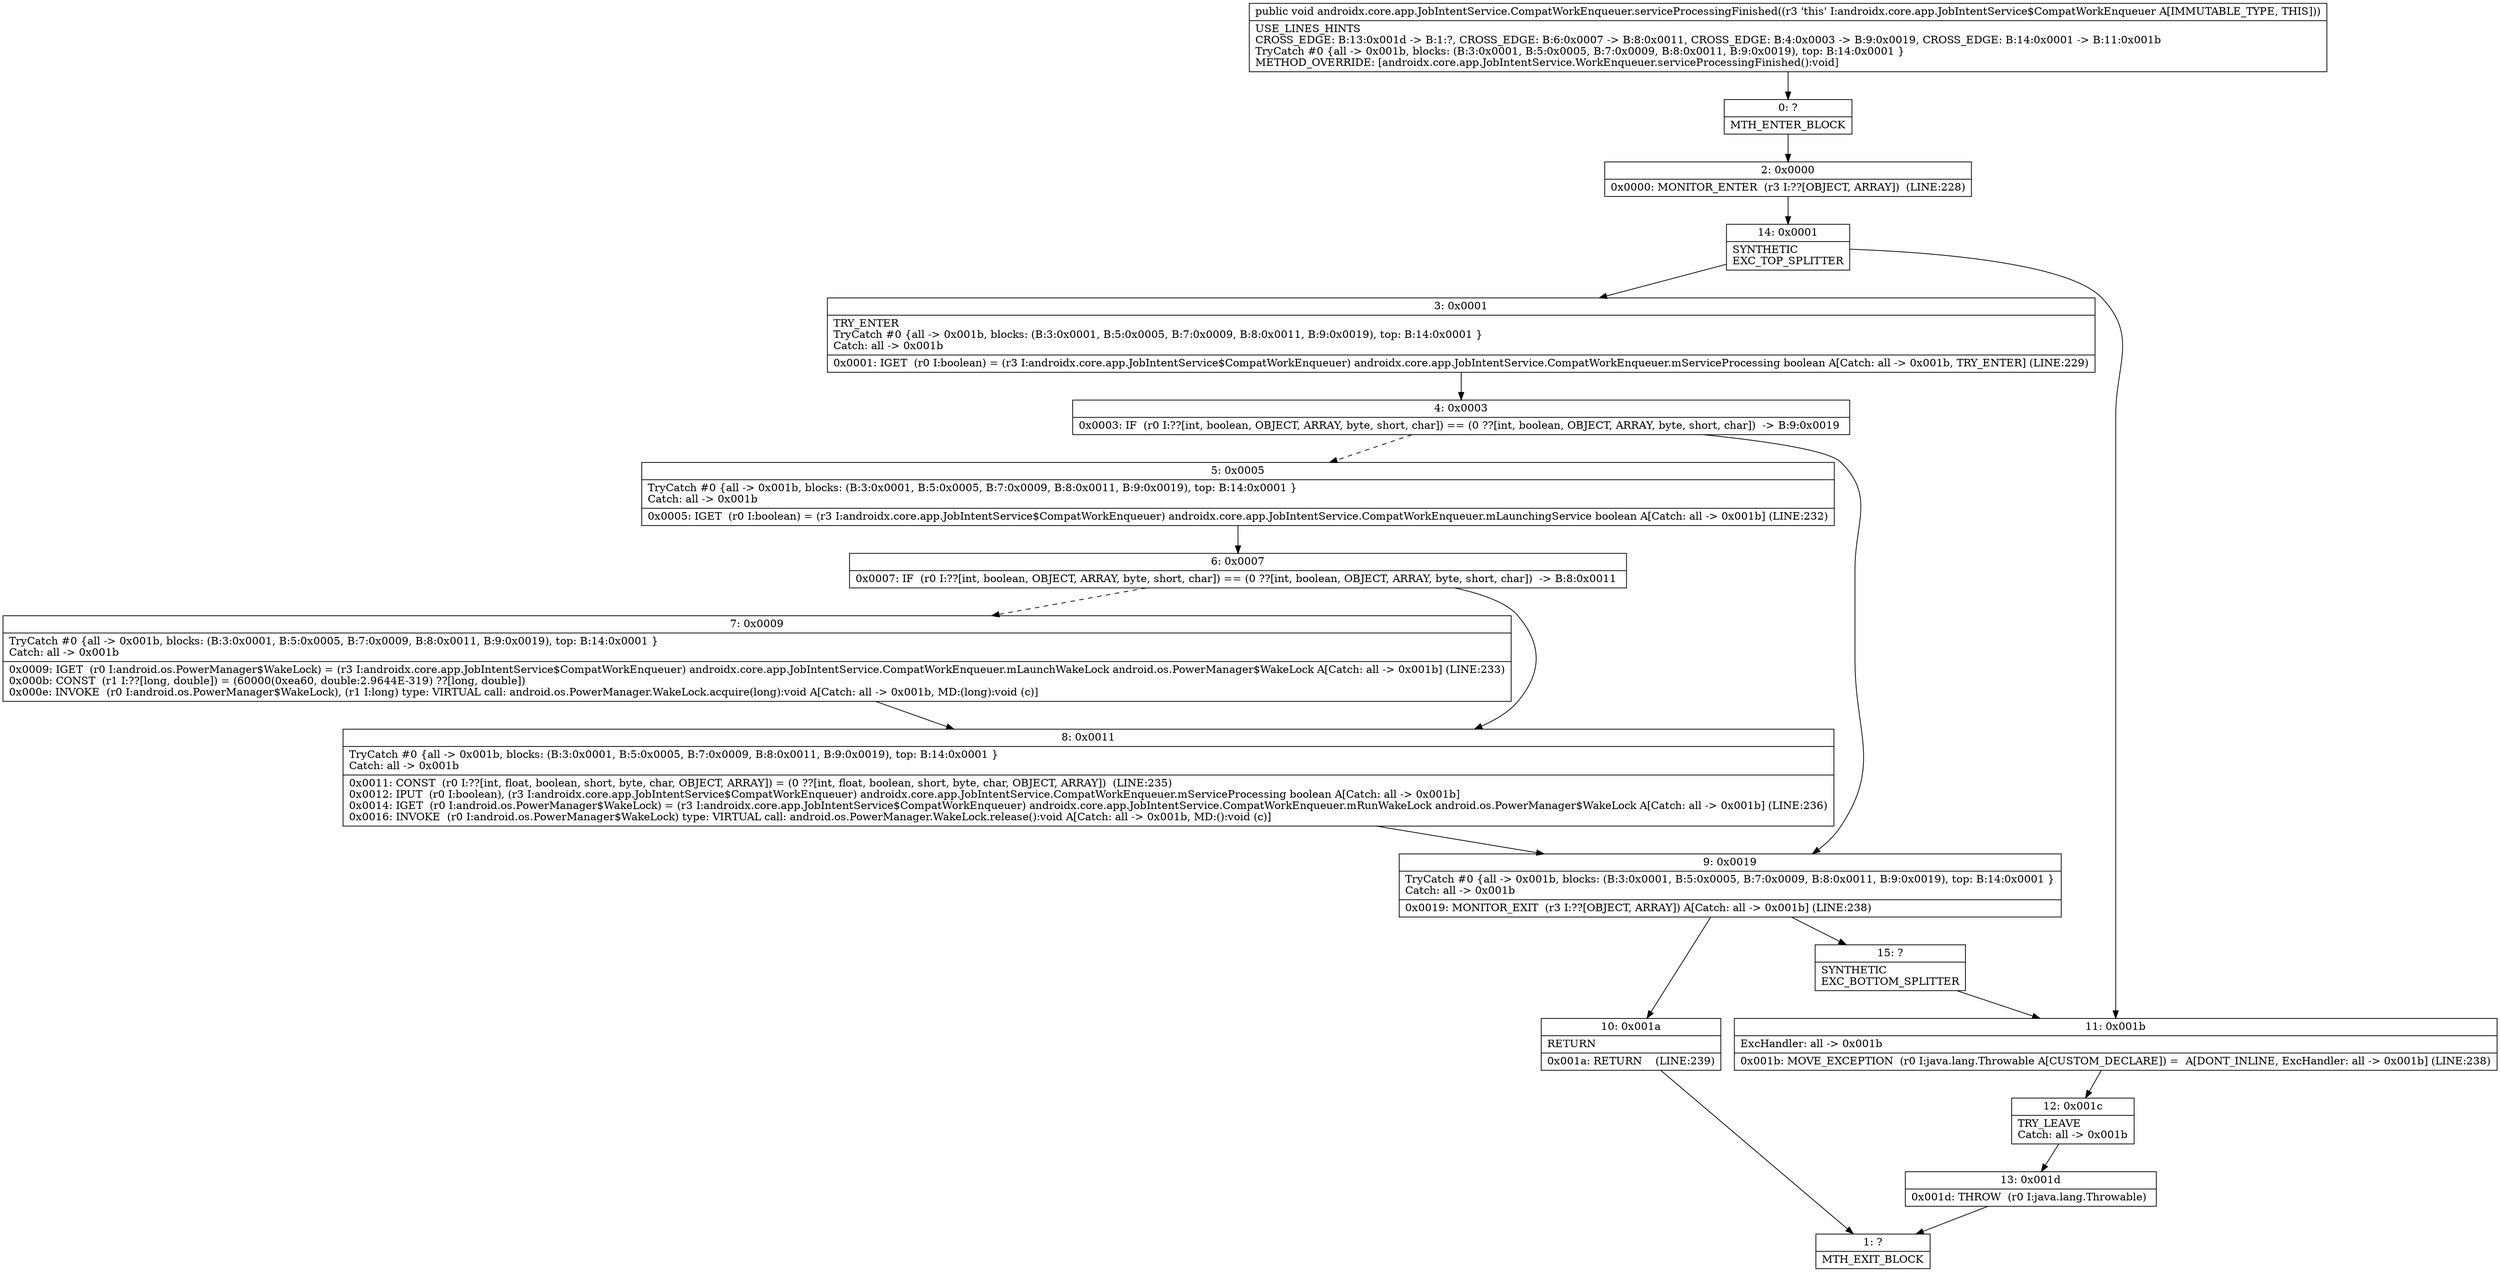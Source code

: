 digraph "CFG forandroidx.core.app.JobIntentService.CompatWorkEnqueuer.serviceProcessingFinished()V" {
Node_0 [shape=record,label="{0\:\ ?|MTH_ENTER_BLOCK\l}"];
Node_2 [shape=record,label="{2\:\ 0x0000|0x0000: MONITOR_ENTER  (r3 I:??[OBJECT, ARRAY])  (LINE:228)\l}"];
Node_14 [shape=record,label="{14\:\ 0x0001|SYNTHETIC\lEXC_TOP_SPLITTER\l}"];
Node_3 [shape=record,label="{3\:\ 0x0001|TRY_ENTER\lTryCatch #0 \{all \-\> 0x001b, blocks: (B:3:0x0001, B:5:0x0005, B:7:0x0009, B:8:0x0011, B:9:0x0019), top: B:14:0x0001 \}\lCatch: all \-\> 0x001b\l|0x0001: IGET  (r0 I:boolean) = (r3 I:androidx.core.app.JobIntentService$CompatWorkEnqueuer) androidx.core.app.JobIntentService.CompatWorkEnqueuer.mServiceProcessing boolean A[Catch: all \-\> 0x001b, TRY_ENTER] (LINE:229)\l}"];
Node_4 [shape=record,label="{4\:\ 0x0003|0x0003: IF  (r0 I:??[int, boolean, OBJECT, ARRAY, byte, short, char]) == (0 ??[int, boolean, OBJECT, ARRAY, byte, short, char])  \-\> B:9:0x0019 \l}"];
Node_5 [shape=record,label="{5\:\ 0x0005|TryCatch #0 \{all \-\> 0x001b, blocks: (B:3:0x0001, B:5:0x0005, B:7:0x0009, B:8:0x0011, B:9:0x0019), top: B:14:0x0001 \}\lCatch: all \-\> 0x001b\l|0x0005: IGET  (r0 I:boolean) = (r3 I:androidx.core.app.JobIntentService$CompatWorkEnqueuer) androidx.core.app.JobIntentService.CompatWorkEnqueuer.mLaunchingService boolean A[Catch: all \-\> 0x001b] (LINE:232)\l}"];
Node_6 [shape=record,label="{6\:\ 0x0007|0x0007: IF  (r0 I:??[int, boolean, OBJECT, ARRAY, byte, short, char]) == (0 ??[int, boolean, OBJECT, ARRAY, byte, short, char])  \-\> B:8:0x0011 \l}"];
Node_7 [shape=record,label="{7\:\ 0x0009|TryCatch #0 \{all \-\> 0x001b, blocks: (B:3:0x0001, B:5:0x0005, B:7:0x0009, B:8:0x0011, B:9:0x0019), top: B:14:0x0001 \}\lCatch: all \-\> 0x001b\l|0x0009: IGET  (r0 I:android.os.PowerManager$WakeLock) = (r3 I:androidx.core.app.JobIntentService$CompatWorkEnqueuer) androidx.core.app.JobIntentService.CompatWorkEnqueuer.mLaunchWakeLock android.os.PowerManager$WakeLock A[Catch: all \-\> 0x001b] (LINE:233)\l0x000b: CONST  (r1 I:??[long, double]) = (60000(0xea60, double:2.9644E\-319) ??[long, double]) \l0x000e: INVOKE  (r0 I:android.os.PowerManager$WakeLock), (r1 I:long) type: VIRTUAL call: android.os.PowerManager.WakeLock.acquire(long):void A[Catch: all \-\> 0x001b, MD:(long):void (c)]\l}"];
Node_8 [shape=record,label="{8\:\ 0x0011|TryCatch #0 \{all \-\> 0x001b, blocks: (B:3:0x0001, B:5:0x0005, B:7:0x0009, B:8:0x0011, B:9:0x0019), top: B:14:0x0001 \}\lCatch: all \-\> 0x001b\l|0x0011: CONST  (r0 I:??[int, float, boolean, short, byte, char, OBJECT, ARRAY]) = (0 ??[int, float, boolean, short, byte, char, OBJECT, ARRAY])  (LINE:235)\l0x0012: IPUT  (r0 I:boolean), (r3 I:androidx.core.app.JobIntentService$CompatWorkEnqueuer) androidx.core.app.JobIntentService.CompatWorkEnqueuer.mServiceProcessing boolean A[Catch: all \-\> 0x001b]\l0x0014: IGET  (r0 I:android.os.PowerManager$WakeLock) = (r3 I:androidx.core.app.JobIntentService$CompatWorkEnqueuer) androidx.core.app.JobIntentService.CompatWorkEnqueuer.mRunWakeLock android.os.PowerManager$WakeLock A[Catch: all \-\> 0x001b] (LINE:236)\l0x0016: INVOKE  (r0 I:android.os.PowerManager$WakeLock) type: VIRTUAL call: android.os.PowerManager.WakeLock.release():void A[Catch: all \-\> 0x001b, MD:():void (c)]\l}"];
Node_9 [shape=record,label="{9\:\ 0x0019|TryCatch #0 \{all \-\> 0x001b, blocks: (B:3:0x0001, B:5:0x0005, B:7:0x0009, B:8:0x0011, B:9:0x0019), top: B:14:0x0001 \}\lCatch: all \-\> 0x001b\l|0x0019: MONITOR_EXIT  (r3 I:??[OBJECT, ARRAY]) A[Catch: all \-\> 0x001b] (LINE:238)\l}"];
Node_10 [shape=record,label="{10\:\ 0x001a|RETURN\l|0x001a: RETURN    (LINE:239)\l}"];
Node_1 [shape=record,label="{1\:\ ?|MTH_EXIT_BLOCK\l}"];
Node_15 [shape=record,label="{15\:\ ?|SYNTHETIC\lEXC_BOTTOM_SPLITTER\l}"];
Node_11 [shape=record,label="{11\:\ 0x001b|ExcHandler: all \-\> 0x001b\l|0x001b: MOVE_EXCEPTION  (r0 I:java.lang.Throwable A[CUSTOM_DECLARE]) =  A[DONT_INLINE, ExcHandler: all \-\> 0x001b] (LINE:238)\l}"];
Node_12 [shape=record,label="{12\:\ 0x001c|TRY_LEAVE\lCatch: all \-\> 0x001b\l}"];
Node_13 [shape=record,label="{13\:\ 0x001d|0x001d: THROW  (r0 I:java.lang.Throwable) \l}"];
MethodNode[shape=record,label="{public void androidx.core.app.JobIntentService.CompatWorkEnqueuer.serviceProcessingFinished((r3 'this' I:androidx.core.app.JobIntentService$CompatWorkEnqueuer A[IMMUTABLE_TYPE, THIS]))  | USE_LINES_HINTS\lCROSS_EDGE: B:13:0x001d \-\> B:1:?, CROSS_EDGE: B:6:0x0007 \-\> B:8:0x0011, CROSS_EDGE: B:4:0x0003 \-\> B:9:0x0019, CROSS_EDGE: B:14:0x0001 \-\> B:11:0x001b\lTryCatch #0 \{all \-\> 0x001b, blocks: (B:3:0x0001, B:5:0x0005, B:7:0x0009, B:8:0x0011, B:9:0x0019), top: B:14:0x0001 \}\lMETHOD_OVERRIDE: [androidx.core.app.JobIntentService.WorkEnqueuer.serviceProcessingFinished():void]\l}"];
MethodNode -> Node_0;Node_0 -> Node_2;
Node_2 -> Node_14;
Node_14 -> Node_3;
Node_14 -> Node_11;
Node_3 -> Node_4;
Node_4 -> Node_5[style=dashed];
Node_4 -> Node_9;
Node_5 -> Node_6;
Node_6 -> Node_7[style=dashed];
Node_6 -> Node_8;
Node_7 -> Node_8;
Node_8 -> Node_9;
Node_9 -> Node_10;
Node_9 -> Node_15;
Node_10 -> Node_1;
Node_15 -> Node_11;
Node_11 -> Node_12;
Node_12 -> Node_13;
Node_13 -> Node_1;
}

